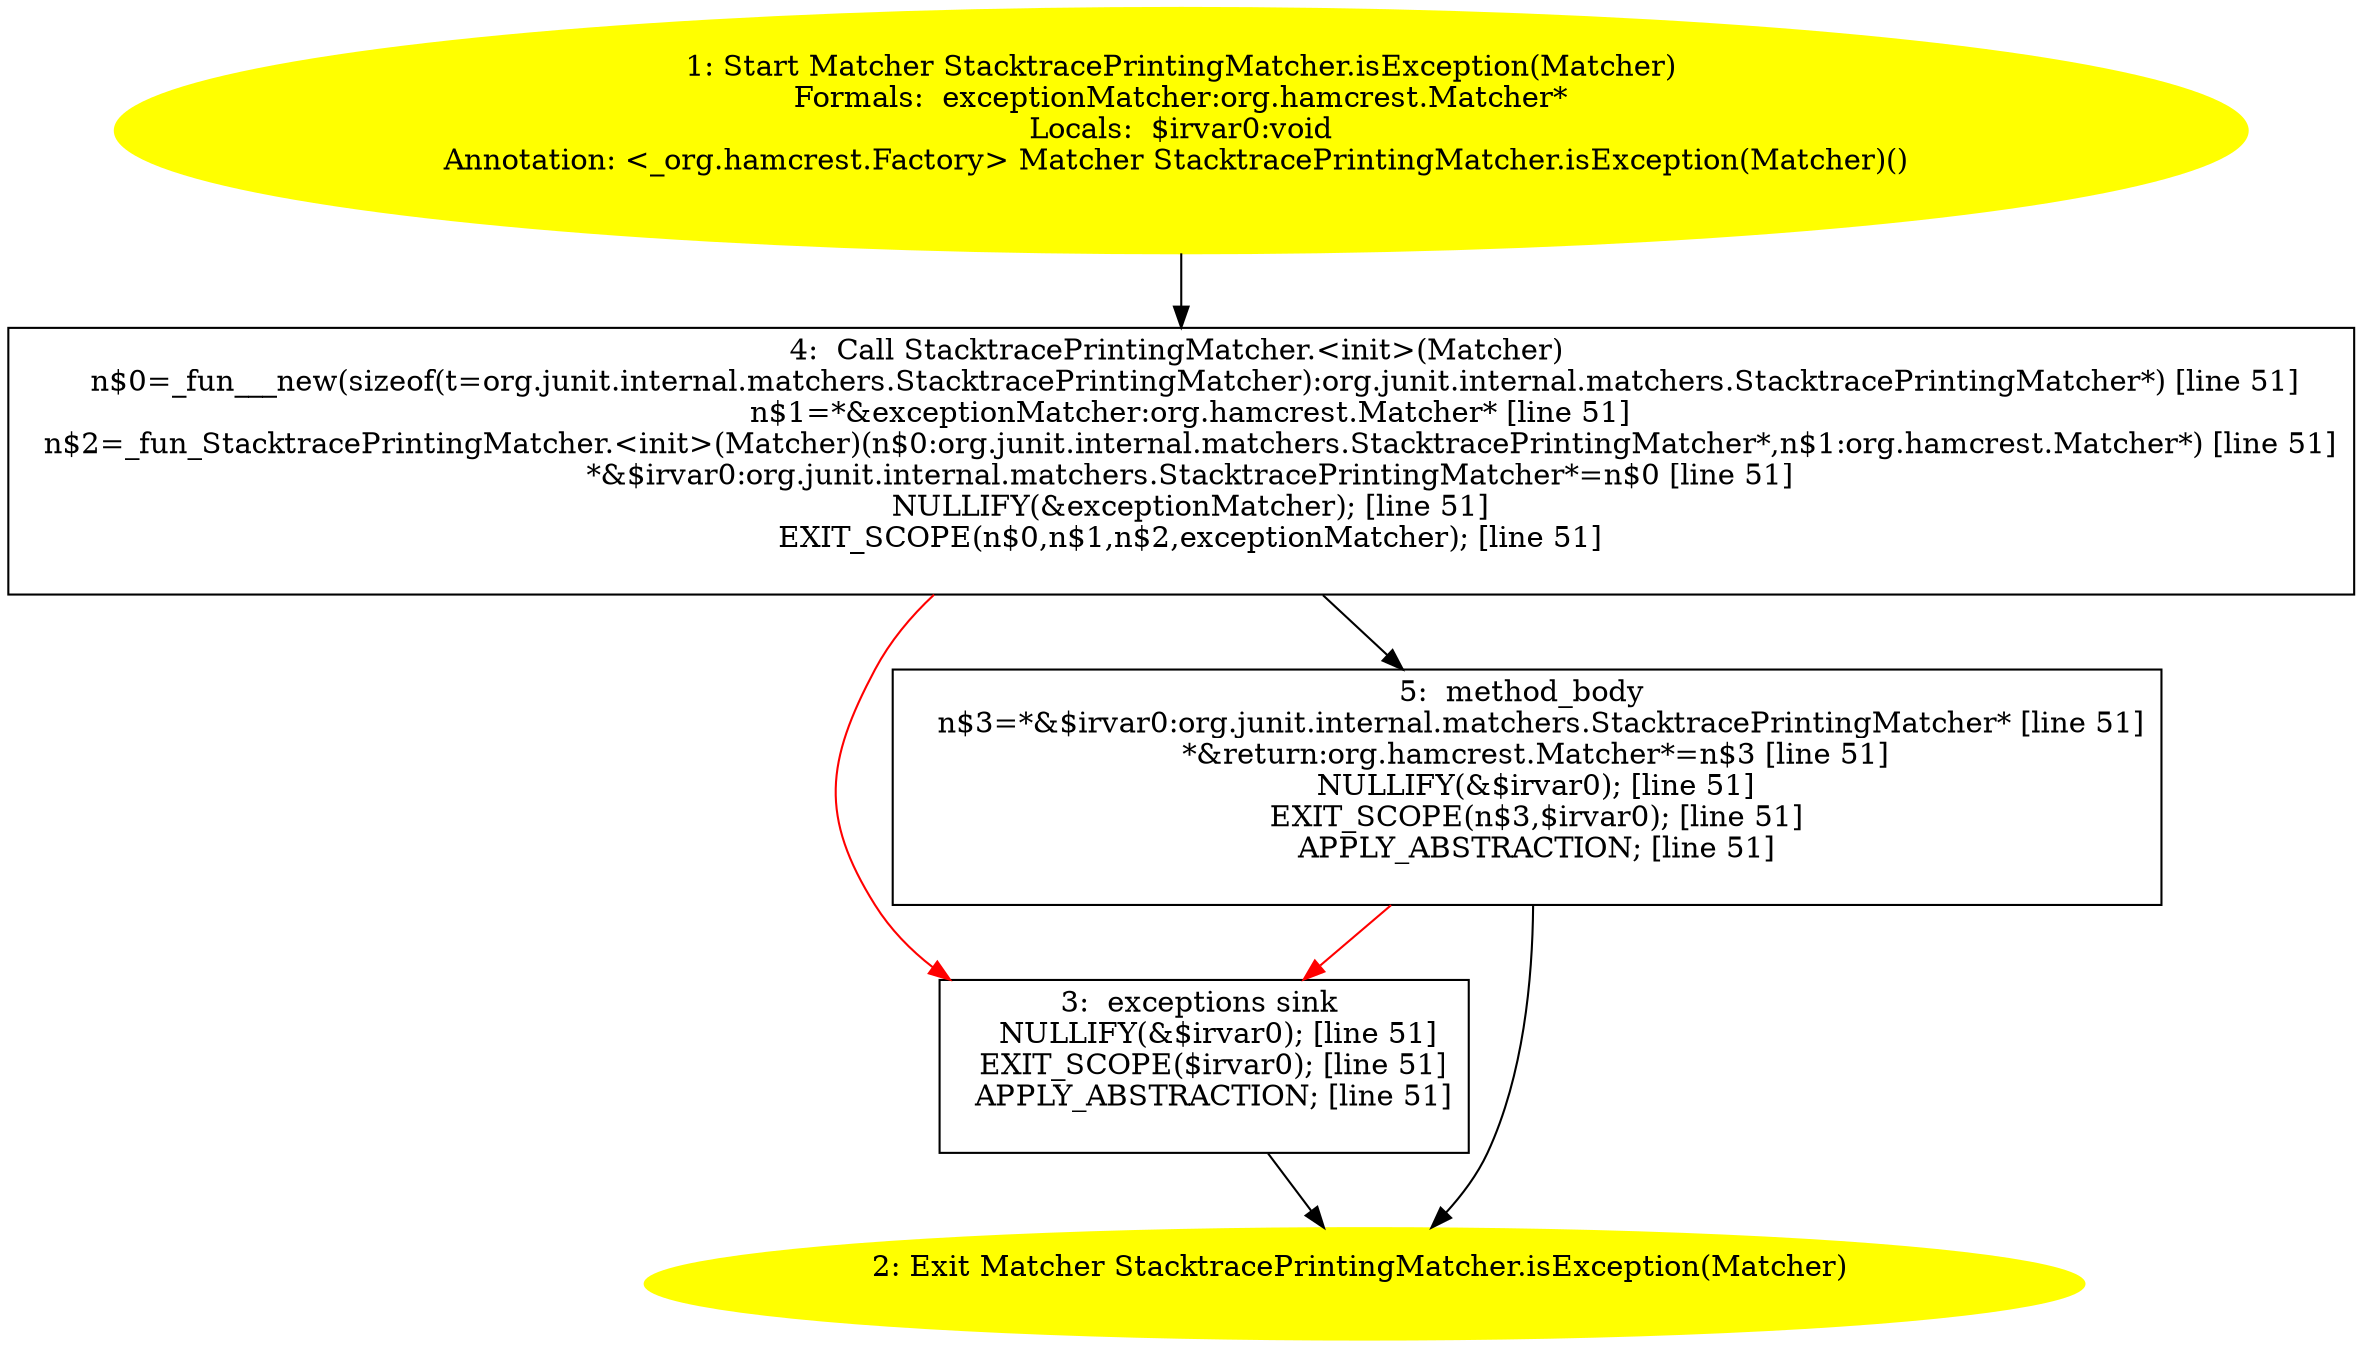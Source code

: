 /* @generated */
digraph cfg {
"org.junit.internal.matchers.StacktracePrintingMatcher.isException(org.hamcrest.Matcher):org.hamcrest.7c8ecb8248510dfcb744838d5678fcb0_1" [label="1: Start Matcher StacktracePrintingMatcher.isException(Matcher)\nFormals:  exceptionMatcher:org.hamcrest.Matcher*\nLocals:  $irvar0:void\nAnnotation: <_org.hamcrest.Factory> Matcher StacktracePrintingMatcher.isException(Matcher)() \n  " color=yellow style=filled]
	

	 "org.junit.internal.matchers.StacktracePrintingMatcher.isException(org.hamcrest.Matcher):org.hamcrest.7c8ecb8248510dfcb744838d5678fcb0_1" -> "org.junit.internal.matchers.StacktracePrintingMatcher.isException(org.hamcrest.Matcher):org.hamcrest.7c8ecb8248510dfcb744838d5678fcb0_4" ;
"org.junit.internal.matchers.StacktracePrintingMatcher.isException(org.hamcrest.Matcher):org.hamcrest.7c8ecb8248510dfcb744838d5678fcb0_2" [label="2: Exit Matcher StacktracePrintingMatcher.isException(Matcher) \n  " color=yellow style=filled]
	

"org.junit.internal.matchers.StacktracePrintingMatcher.isException(org.hamcrest.Matcher):org.hamcrest.7c8ecb8248510dfcb744838d5678fcb0_3" [label="3:  exceptions sink \n   NULLIFY(&$irvar0); [line 51]\n  EXIT_SCOPE($irvar0); [line 51]\n  APPLY_ABSTRACTION; [line 51]\n " shape="box"]
	

	 "org.junit.internal.matchers.StacktracePrintingMatcher.isException(org.hamcrest.Matcher):org.hamcrest.7c8ecb8248510dfcb744838d5678fcb0_3" -> "org.junit.internal.matchers.StacktracePrintingMatcher.isException(org.hamcrest.Matcher):org.hamcrest.7c8ecb8248510dfcb744838d5678fcb0_2" ;
"org.junit.internal.matchers.StacktracePrintingMatcher.isException(org.hamcrest.Matcher):org.hamcrest.7c8ecb8248510dfcb744838d5678fcb0_4" [label="4:  Call StacktracePrintingMatcher.<init>(Matcher) \n   n$0=_fun___new(sizeof(t=org.junit.internal.matchers.StacktracePrintingMatcher):org.junit.internal.matchers.StacktracePrintingMatcher*) [line 51]\n  n$1=*&exceptionMatcher:org.hamcrest.Matcher* [line 51]\n  n$2=_fun_StacktracePrintingMatcher.<init>(Matcher)(n$0:org.junit.internal.matchers.StacktracePrintingMatcher*,n$1:org.hamcrest.Matcher*) [line 51]\n  *&$irvar0:org.junit.internal.matchers.StacktracePrintingMatcher*=n$0 [line 51]\n  NULLIFY(&exceptionMatcher); [line 51]\n  EXIT_SCOPE(n$0,n$1,n$2,exceptionMatcher); [line 51]\n " shape="box"]
	

	 "org.junit.internal.matchers.StacktracePrintingMatcher.isException(org.hamcrest.Matcher):org.hamcrest.7c8ecb8248510dfcb744838d5678fcb0_4" -> "org.junit.internal.matchers.StacktracePrintingMatcher.isException(org.hamcrest.Matcher):org.hamcrest.7c8ecb8248510dfcb744838d5678fcb0_5" ;
	 "org.junit.internal.matchers.StacktracePrintingMatcher.isException(org.hamcrest.Matcher):org.hamcrest.7c8ecb8248510dfcb744838d5678fcb0_4" -> "org.junit.internal.matchers.StacktracePrintingMatcher.isException(org.hamcrest.Matcher):org.hamcrest.7c8ecb8248510dfcb744838d5678fcb0_3" [color="red" ];
"org.junit.internal.matchers.StacktracePrintingMatcher.isException(org.hamcrest.Matcher):org.hamcrest.7c8ecb8248510dfcb744838d5678fcb0_5" [label="5:  method_body \n   n$3=*&$irvar0:org.junit.internal.matchers.StacktracePrintingMatcher* [line 51]\n  *&return:org.hamcrest.Matcher*=n$3 [line 51]\n  NULLIFY(&$irvar0); [line 51]\n  EXIT_SCOPE(n$3,$irvar0); [line 51]\n  APPLY_ABSTRACTION; [line 51]\n " shape="box"]
	

	 "org.junit.internal.matchers.StacktracePrintingMatcher.isException(org.hamcrest.Matcher):org.hamcrest.7c8ecb8248510dfcb744838d5678fcb0_5" -> "org.junit.internal.matchers.StacktracePrintingMatcher.isException(org.hamcrest.Matcher):org.hamcrest.7c8ecb8248510dfcb744838d5678fcb0_2" ;
	 "org.junit.internal.matchers.StacktracePrintingMatcher.isException(org.hamcrest.Matcher):org.hamcrest.7c8ecb8248510dfcb744838d5678fcb0_5" -> "org.junit.internal.matchers.StacktracePrintingMatcher.isException(org.hamcrest.Matcher):org.hamcrest.7c8ecb8248510dfcb744838d5678fcb0_3" [color="red" ];
}
